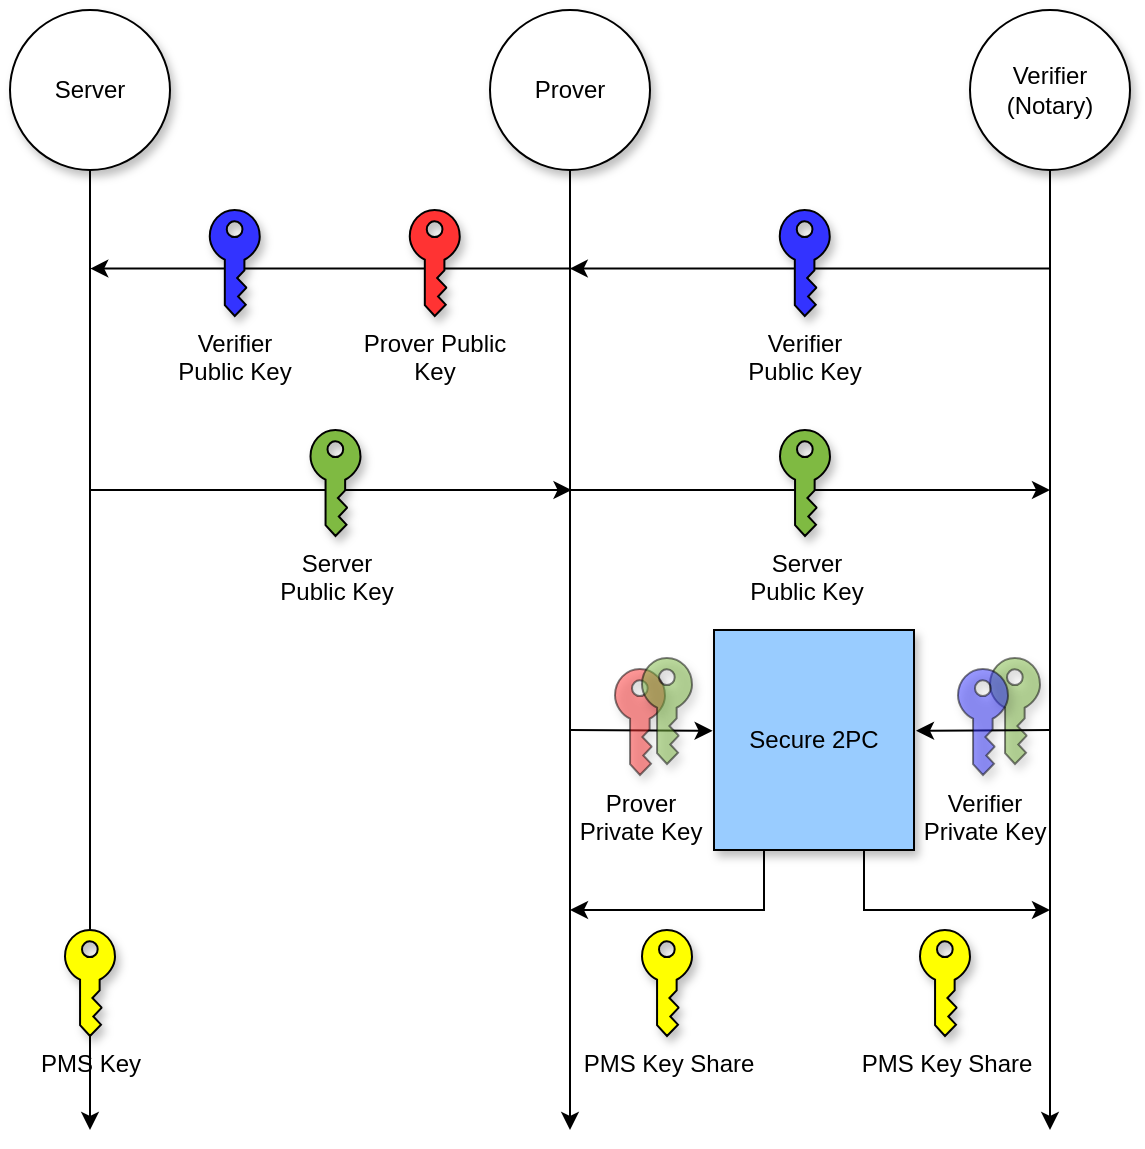 <mxfile>
    <diagram id="kcIGn_kX_1L25iIxUXLg" name="Page-1">
        <mxGraphModel dx="1757" dy="548" grid="1" gridSize="10" guides="1" tooltips="1" connect="1" arrows="1" fold="1" page="1" pageScale="1" pageWidth="850" pageHeight="1100" math="0" shadow="0">
            <root>
                <mxCell id="0"/>
                <mxCell id="1" parent="0"/>
                <mxCell id="EZAqd18MQriHtEKbU3QA-54" value="" style="sketch=0;pointerEvents=1;shadow=1;dashed=0;html=1;strokeColor=default;labelPosition=center;verticalLabelPosition=bottom;verticalAlign=top;outlineConnect=0;align=center;shape=mxgraph.office.security.key_permissions;fillColor=#7FBA42;container=1;opacity=50;fontStyle=1" parent="1" vertex="1">
                    <mxGeometry x="650" y="524" width="25" height="53" as="geometry">
                        <mxRectangle x="300" y="330" width="90" height="20" as="alternateBounds"/>
                    </mxGeometry>
                </mxCell>
                <mxCell id="EZAqd18MQriHtEKbU3QA-5" style="edgeStyle=orthogonalEdgeStyle;rounded=0;orthogonalLoop=1;jettySize=auto;html=1;" parent="1" source="EZAqd18MQriHtEKbU3QA-1" edge="1">
                    <mxGeometry relative="1" as="geometry">
                        <mxPoint x="440" y="760" as="targetPoint"/>
                    </mxGeometry>
                </mxCell>
                <mxCell id="EZAqd18MQriHtEKbU3QA-1" value="Prover" style="ellipse;whiteSpace=wrap;html=1;aspect=fixed;shadow=1;" parent="1" vertex="1">
                    <mxGeometry x="400" y="200" width="80" height="80" as="geometry"/>
                </mxCell>
                <mxCell id="EZAqd18MQriHtEKbU3QA-4" style="edgeStyle=orthogonalEdgeStyle;rounded=0;orthogonalLoop=1;jettySize=auto;html=1;startArrow=none;" parent="1" source="EZAqd18MQriHtEKbU3QA-56" edge="1">
                    <mxGeometry relative="1" as="geometry">
                        <mxPoint x="200" y="760" as="targetPoint"/>
                    </mxGeometry>
                </mxCell>
                <mxCell id="EZAqd18MQriHtEKbU3QA-2" value="Server" style="ellipse;whiteSpace=wrap;html=1;aspect=fixed;shadow=1;" parent="1" vertex="1">
                    <mxGeometry x="160" y="200" width="80" height="80" as="geometry"/>
                </mxCell>
                <mxCell id="EZAqd18MQriHtEKbU3QA-6" style="edgeStyle=orthogonalEdgeStyle;rounded=0;orthogonalLoop=1;jettySize=auto;html=1;" parent="1" source="EZAqd18MQriHtEKbU3QA-3" edge="1">
                    <mxGeometry relative="1" as="geometry">
                        <mxPoint x="680" y="760" as="targetPoint"/>
                    </mxGeometry>
                </mxCell>
                <mxCell id="EZAqd18MQriHtEKbU3QA-3" value="Verifier&lt;br&gt;(Notary)" style="ellipse;whiteSpace=wrap;html=1;aspect=fixed;shadow=1;" parent="1" vertex="1">
                    <mxGeometry x="640" y="200" width="80" height="80" as="geometry"/>
                </mxCell>
                <mxCell id="EZAqd18MQriHtEKbU3QA-29" value="" style="endArrow=classic;html=1;rounded=0;" parent="1" edge="1">
                    <mxGeometry width="50" height="50" relative="1" as="geometry">
                        <mxPoint x="200.25" y="440" as="sourcePoint"/>
                        <mxPoint x="440.75" y="440" as="targetPoint"/>
                    </mxGeometry>
                </mxCell>
                <mxCell id="EZAqd18MQriHtEKbU3QA-30" value="" style="endArrow=classic;html=1;rounded=0;" parent="1" edge="1">
                    <mxGeometry width="50" height="50" relative="1" as="geometry">
                        <mxPoint x="440" y="440" as="sourcePoint"/>
                        <mxPoint x="680" y="440" as="targetPoint"/>
                    </mxGeometry>
                </mxCell>
                <mxCell id="EZAqd18MQriHtEKbU3QA-12" value="Server&lt;br&gt;Public Key" style="sketch=0;pointerEvents=1;shadow=1;dashed=0;html=1;strokeColor=default;labelPosition=center;verticalLabelPosition=bottom;verticalAlign=top;outlineConnect=0;align=center;shape=mxgraph.office.security.key_permissions;fillColor=#7FBA42;container=1;" parent="1" vertex="1">
                    <mxGeometry x="310.25" y="410" width="25" height="53" as="geometry">
                        <mxRectangle x="300" y="330" width="90" height="20" as="alternateBounds"/>
                    </mxGeometry>
                </mxCell>
                <mxCell id="EZAqd18MQriHtEKbU3QA-32" value="Server&lt;br&gt;Public Key" style="sketch=0;pointerEvents=1;shadow=1;dashed=0;html=1;strokeColor=default;labelPosition=center;verticalLabelPosition=bottom;verticalAlign=top;outlineConnect=0;align=center;shape=mxgraph.office.security.key_permissions;fillColor=#7FBA42;container=1;" parent="1" vertex="1">
                    <mxGeometry x="545" y="410" width="25" height="53" as="geometry"/>
                </mxCell>
                <mxCell id="EZAqd18MQriHtEKbU3QA-36" value="" style="endArrow=classic;html=1;rounded=0;" parent="1" edge="1">
                    <mxGeometry width="50" height="50" relative="1" as="geometry">
                        <mxPoint x="679.88" y="329.26" as="sourcePoint"/>
                        <mxPoint x="439.88" y="329.26" as="targetPoint"/>
                    </mxGeometry>
                </mxCell>
                <mxCell id="EZAqd18MQriHtEKbU3QA-26" value="Verifier&lt;br&gt;Public Key" style="sketch=0;pointerEvents=1;shadow=1;dashed=0;html=1;strokeColor=default;labelPosition=center;verticalLabelPosition=bottom;verticalAlign=top;outlineConnect=0;align=center;shape=mxgraph.office.security.key_permissions;fillColor=#3333FF;" parent="1" vertex="1">
                    <mxGeometry x="544.88" y="300" width="25" height="53" as="geometry"/>
                </mxCell>
                <mxCell id="EZAqd18MQriHtEKbU3QA-37" value="" style="endArrow=classic;html=1;rounded=0;" parent="1" edge="1">
                    <mxGeometry width="50" height="50" relative="1" as="geometry">
                        <mxPoint x="440.63" y="329.26" as="sourcePoint"/>
                        <mxPoint x="200.13" y="329.26" as="targetPoint"/>
                    </mxGeometry>
                </mxCell>
                <mxCell id="EZAqd18MQriHtEKbU3QA-38" value="Verifier&lt;br&gt;Public Key" style="sketch=0;pointerEvents=1;shadow=1;dashed=0;html=1;strokeColor=default;labelPosition=center;verticalLabelPosition=bottom;verticalAlign=top;outlineConnect=0;align=center;shape=mxgraph.office.security.key_permissions;fillColor=#3333FF;" parent="1" vertex="1">
                    <mxGeometry x="259.88" y="300" width="25" height="53" as="geometry"/>
                </mxCell>
                <mxCell id="EZAqd18MQriHtEKbU3QA-39" value="Prover Public &lt;br&gt;Key" style="sketch=0;pointerEvents=1;shadow=1;dashed=0;html=1;strokeColor=default;labelPosition=center;verticalLabelPosition=bottom;verticalAlign=top;outlineConnect=0;align=center;shape=mxgraph.office.security.key_permissions;fillColor=#FF3333;" parent="1" vertex="1">
                    <mxGeometry x="359.88" y="300" width="25" height="53" as="geometry"/>
                </mxCell>
                <mxCell id="EZAqd18MQriHtEKbU3QA-42" value="" style="shape=image;html=1;verticalAlign=top;verticalLabelPosition=bottom;labelBackgroundColor=#ffffff;imageAspect=0;aspect=fixed;image=https://cdn4.iconfinder.com/data/icons/ionicons/512/icon-plus-128.png;shadow=0;sketch=0;strokeColor=#000000;fillColor=none;" parent="1" vertex="1">
                    <mxGeometry x="303.88" y="313" width="33" height="33" as="geometry"/>
                </mxCell>
                <mxCell id="EZAqd18MQriHtEKbU3QA-48" style="edgeStyle=orthogonalEdgeStyle;rounded=0;orthogonalLoop=1;jettySize=auto;html=1;exitX=0.25;exitY=1;exitDx=0;exitDy=0;" parent="1" source="EZAqd18MQriHtEKbU3QA-44" edge="1">
                    <mxGeometry relative="1" as="geometry">
                        <mxPoint x="440" y="650" as="targetPoint"/>
                        <Array as="points">
                            <mxPoint x="537" y="650"/>
                        </Array>
                    </mxGeometry>
                </mxCell>
                <mxCell id="EZAqd18MQriHtEKbU3QA-49" style="edgeStyle=orthogonalEdgeStyle;rounded=0;orthogonalLoop=1;jettySize=auto;html=1;exitX=0.75;exitY=1;exitDx=0;exitDy=0;" parent="1" source="EZAqd18MQriHtEKbU3QA-44" edge="1">
                    <mxGeometry relative="1" as="geometry">
                        <mxPoint x="680" y="650" as="targetPoint"/>
                        <Array as="points">
                            <mxPoint x="587" y="650"/>
                        </Array>
                    </mxGeometry>
                </mxCell>
                <mxCell id="EZAqd18MQriHtEKbU3QA-44" value="Secure 2PC" style="rounded=0;whiteSpace=wrap;html=1;shadow=1;sketch=0;strokeColor=#000000;fillColor=#99CCFF;" parent="1" vertex="1">
                    <mxGeometry x="512" y="510" width="100" height="110" as="geometry"/>
                </mxCell>
                <mxCell id="EZAqd18MQriHtEKbU3QA-46" value="" style="endArrow=classic;html=1;rounded=0;entryX=1.01;entryY=0.458;entryDx=0;entryDy=0;entryPerimeter=0;" parent="1" target="EZAqd18MQriHtEKbU3QA-44" edge="1">
                    <mxGeometry width="50" height="50" relative="1" as="geometry">
                        <mxPoint x="680" y="560" as="sourcePoint"/>
                        <mxPoint x="450" y="550" as="targetPoint"/>
                    </mxGeometry>
                </mxCell>
                <mxCell id="EZAqd18MQriHtEKbU3QA-47" value="" style="endArrow=classic;html=1;rounded=0;entryX=-0.007;entryY=0.458;entryDx=0;entryDy=0;entryPerimeter=0;" parent="1" target="EZAqd18MQriHtEKbU3QA-44" edge="1">
                    <mxGeometry width="50" height="50" relative="1" as="geometry">
                        <mxPoint x="440" y="560" as="sourcePoint"/>
                        <mxPoint x="347" y="580.38" as="targetPoint"/>
                    </mxGeometry>
                </mxCell>
                <mxCell id="EZAqd18MQriHtEKbU3QA-50" value="PMS Key Share" style="sketch=0;pointerEvents=1;shadow=1;dashed=0;html=1;strokeColor=default;labelPosition=center;verticalLabelPosition=bottom;verticalAlign=top;outlineConnect=0;align=center;shape=mxgraph.office.security.key_permissions;fillColor=#FFFF00;" parent="1" vertex="1">
                    <mxGeometry x="476" y="660" width="25" height="53" as="geometry"/>
                </mxCell>
                <mxCell id="EZAqd18MQriHtEKbU3QA-51" value="PMS Key Share" style="sketch=0;pointerEvents=1;shadow=1;dashed=0;html=1;strokeColor=default;labelPosition=center;verticalLabelPosition=bottom;verticalAlign=top;outlineConnect=0;align=center;shape=mxgraph.office.security.key_permissions;fillColor=#FFFF00;" parent="1" vertex="1">
                    <mxGeometry x="615" y="660" width="25" height="53" as="geometry"/>
                </mxCell>
                <mxCell id="EZAqd18MQriHtEKbU3QA-53" value="Prover&lt;br&gt;Private Key" style="sketch=0;pointerEvents=1;shadow=1;dashed=0;html=1;strokeColor=default;labelPosition=center;verticalLabelPosition=bottom;verticalAlign=top;outlineConnect=0;align=center;shape=mxgraph.office.security.key_permissions;fillColor=#FF3333;opacity=50;" parent="1" vertex="1">
                    <mxGeometry x="462.5" y="529.5" width="25" height="53" as="geometry"/>
                </mxCell>
                <mxCell id="EZAqd18MQriHtEKbU3QA-52" value="Verifier&lt;br&gt;Private Key" style="sketch=0;pointerEvents=1;shadow=1;dashed=0;html=1;strokeColor=default;labelPosition=center;verticalLabelPosition=bottom;verticalAlign=top;outlineConnect=0;align=center;shape=mxgraph.office.security.key_permissions;fillColor=#3333FF;opacity=50;" parent="1" vertex="1">
                    <mxGeometry x="634" y="529.5" width="25" height="53" as="geometry"/>
                </mxCell>
                <mxCell id="EZAqd18MQriHtEKbU3QA-55" value="" style="sketch=0;pointerEvents=1;shadow=1;dashed=0;html=1;strokeColor=default;labelPosition=center;verticalLabelPosition=bottom;verticalAlign=top;outlineConnect=0;align=center;shape=mxgraph.office.security.key_permissions;fillColor=#7FBA42;container=1;opacity=50;" parent="1" vertex="1">
                    <mxGeometry x="476" y="524" width="25" height="53" as="geometry">
                        <mxRectangle x="300" y="330" width="90" height="20" as="alternateBounds"/>
                    </mxGeometry>
                </mxCell>
                <mxCell id="EZAqd18MQriHtEKbU3QA-56" value="PMS Key" style="sketch=0;pointerEvents=1;shadow=1;dashed=0;html=1;strokeColor=default;labelPosition=center;verticalLabelPosition=bottom;verticalAlign=top;outlineConnect=0;align=center;shape=mxgraph.office.security.key_permissions;fillColor=#FFFF00;" parent="1" vertex="1">
                    <mxGeometry x="187.5" y="660" width="25" height="53" as="geometry"/>
                </mxCell>
                <mxCell id="EZAqd18MQriHtEKbU3QA-57" value="" style="edgeStyle=orthogonalEdgeStyle;rounded=0;orthogonalLoop=1;jettySize=auto;html=1;endArrow=none;" parent="1" source="EZAqd18MQriHtEKbU3QA-2" target="EZAqd18MQriHtEKbU3QA-56" edge="1">
                    <mxGeometry relative="1" as="geometry">
                        <mxPoint x="200" y="760" as="targetPoint"/>
                        <mxPoint x="200" y="280" as="sourcePoint"/>
                    </mxGeometry>
                </mxCell>
            </root>
        </mxGraphModel>
    </diagram>
</mxfile>